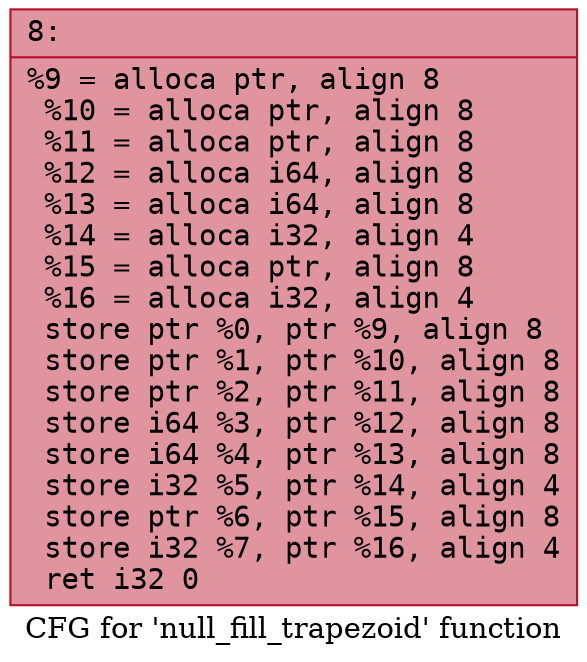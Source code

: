 digraph "CFG for 'null_fill_trapezoid' function" {
	label="CFG for 'null_fill_trapezoid' function";

	Node0x600003d9e2b0 [shape=record,color="#b70d28ff", style=filled, fillcolor="#b70d2870" fontname="Courier",label="{8:\l|  %9 = alloca ptr, align 8\l  %10 = alloca ptr, align 8\l  %11 = alloca ptr, align 8\l  %12 = alloca i64, align 8\l  %13 = alloca i64, align 8\l  %14 = alloca i32, align 4\l  %15 = alloca ptr, align 8\l  %16 = alloca i32, align 4\l  store ptr %0, ptr %9, align 8\l  store ptr %1, ptr %10, align 8\l  store ptr %2, ptr %11, align 8\l  store i64 %3, ptr %12, align 8\l  store i64 %4, ptr %13, align 8\l  store i32 %5, ptr %14, align 4\l  store ptr %6, ptr %15, align 8\l  store i32 %7, ptr %16, align 4\l  ret i32 0\l}"];
}
